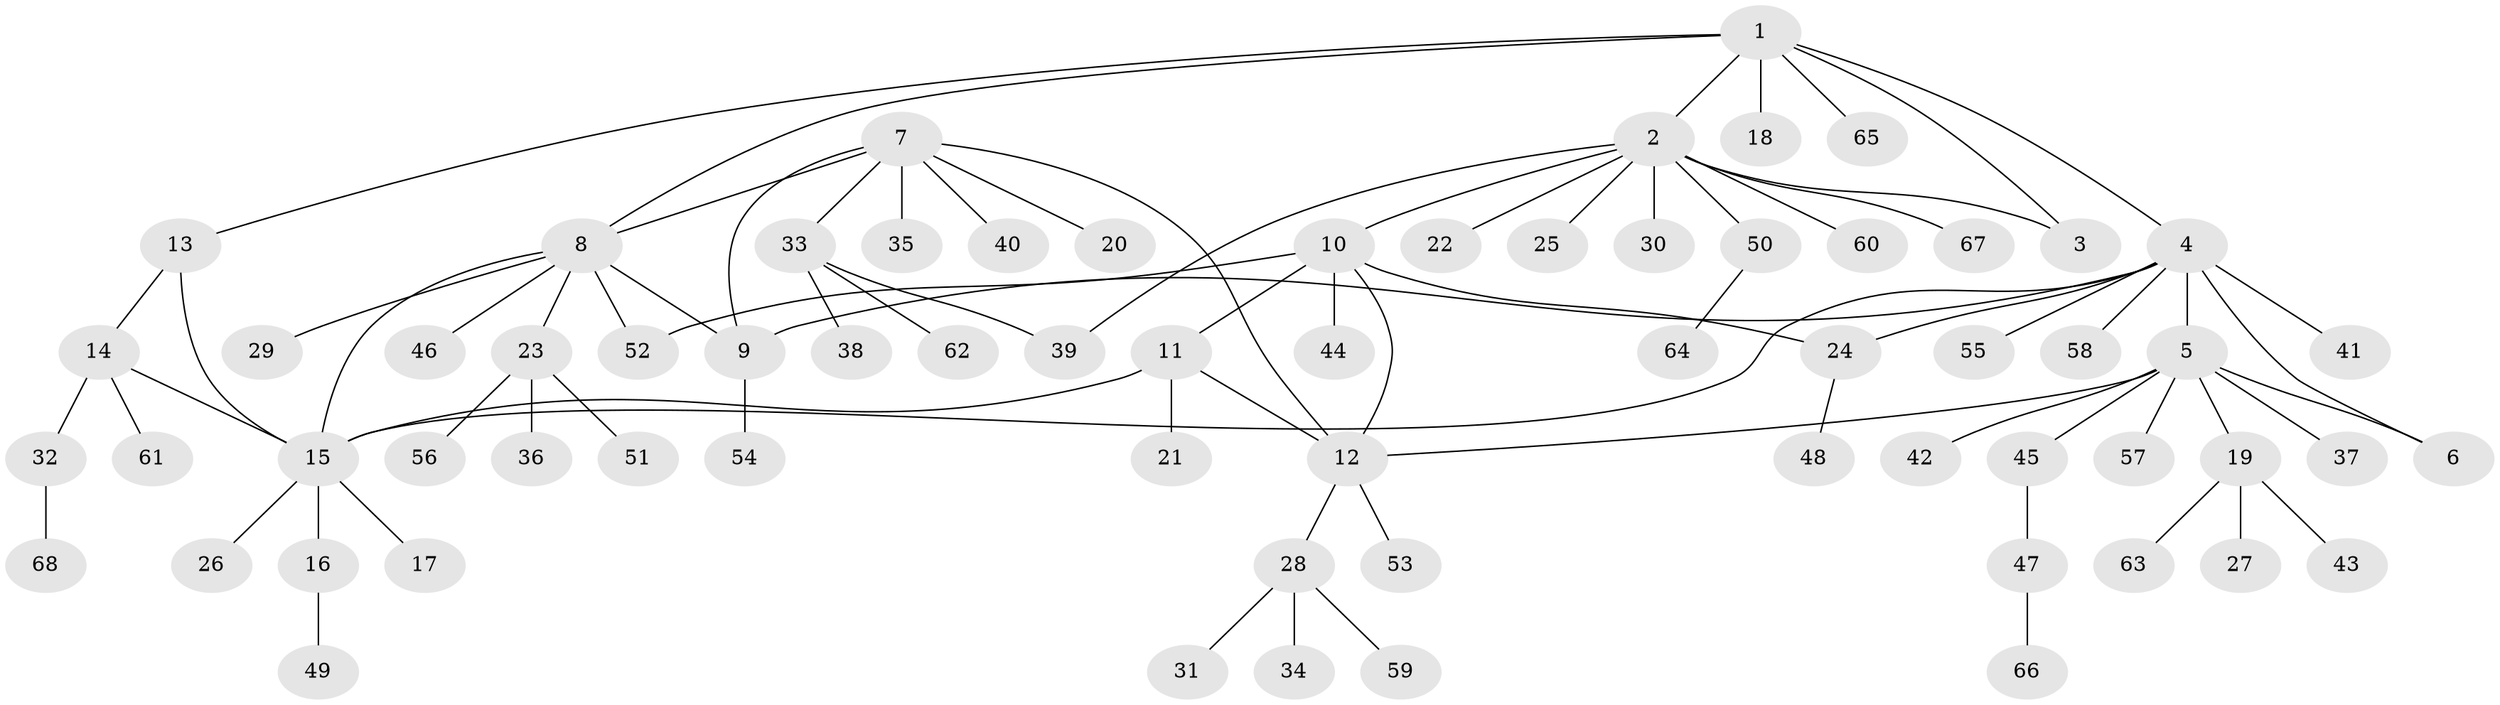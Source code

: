 // coarse degree distribution, {9: 0.02127659574468085, 6: 0.02127659574468085, 8: 0.0425531914893617, 7: 0.0851063829787234, 5: 0.02127659574468085, 4: 0.02127659574468085, 1: 0.6808510638297872, 2: 0.10638297872340426}
// Generated by graph-tools (version 1.1) at 2025/57/03/04/25 21:57:49]
// undirected, 68 vertices, 81 edges
graph export_dot {
graph [start="1"]
  node [color=gray90,style=filled];
  1;
  2;
  3;
  4;
  5;
  6;
  7;
  8;
  9;
  10;
  11;
  12;
  13;
  14;
  15;
  16;
  17;
  18;
  19;
  20;
  21;
  22;
  23;
  24;
  25;
  26;
  27;
  28;
  29;
  30;
  31;
  32;
  33;
  34;
  35;
  36;
  37;
  38;
  39;
  40;
  41;
  42;
  43;
  44;
  45;
  46;
  47;
  48;
  49;
  50;
  51;
  52;
  53;
  54;
  55;
  56;
  57;
  58;
  59;
  60;
  61;
  62;
  63;
  64;
  65;
  66;
  67;
  68;
  1 -- 2;
  1 -- 3;
  1 -- 4;
  1 -- 8;
  1 -- 13;
  1 -- 18;
  1 -- 65;
  2 -- 3;
  2 -- 10;
  2 -- 22;
  2 -- 25;
  2 -- 30;
  2 -- 39;
  2 -- 50;
  2 -- 60;
  2 -- 67;
  4 -- 5;
  4 -- 6;
  4 -- 9;
  4 -- 15;
  4 -- 24;
  4 -- 41;
  4 -- 55;
  4 -- 58;
  5 -- 6;
  5 -- 12;
  5 -- 19;
  5 -- 37;
  5 -- 42;
  5 -- 45;
  5 -- 57;
  7 -- 8;
  7 -- 9;
  7 -- 12;
  7 -- 20;
  7 -- 33;
  7 -- 35;
  7 -- 40;
  8 -- 9;
  8 -- 15;
  8 -- 23;
  8 -- 29;
  8 -- 46;
  8 -- 52;
  9 -- 54;
  10 -- 11;
  10 -- 12;
  10 -- 24;
  10 -- 44;
  10 -- 52;
  11 -- 12;
  11 -- 15;
  11 -- 21;
  12 -- 28;
  12 -- 53;
  13 -- 14;
  13 -- 15;
  14 -- 15;
  14 -- 32;
  14 -- 61;
  15 -- 16;
  15 -- 17;
  15 -- 26;
  16 -- 49;
  19 -- 27;
  19 -- 43;
  19 -- 63;
  23 -- 36;
  23 -- 51;
  23 -- 56;
  24 -- 48;
  28 -- 31;
  28 -- 34;
  28 -- 59;
  32 -- 68;
  33 -- 38;
  33 -- 39;
  33 -- 62;
  45 -- 47;
  47 -- 66;
  50 -- 64;
}

